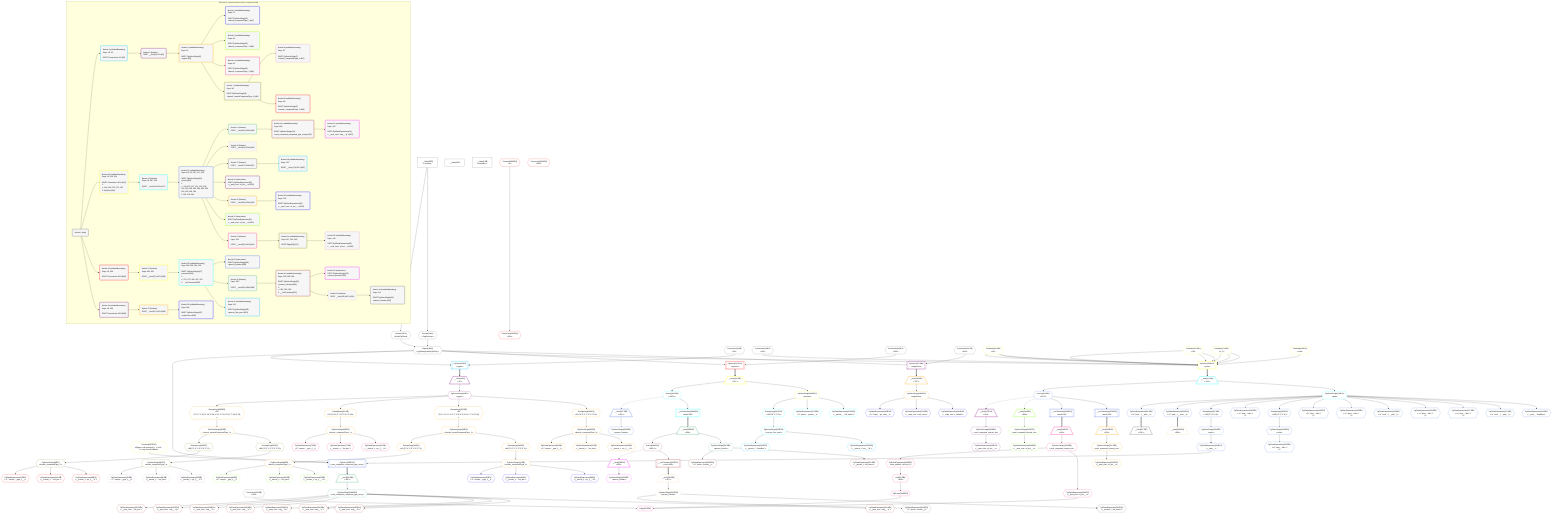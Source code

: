 %%{init: {'themeVariables': { 'fontSize': '12px'}}}%%
graph TD
    classDef path fill:#eee,stroke:#000,color:#000
    classDef plan fill:#fff,stroke-width:1px,color:#000
    classDef itemplan fill:#fff,stroke-width:2px,color:#000
    classDef unbatchedplan fill:#dff,stroke-width:1px,color:#000
    classDef sideeffectplan fill:#fcc,stroke-width:2px,color:#000
    classDef bucket fill:#f6f6f6,color:#000,stroke-width:2px,text-align:left


    %% plan dependencies
    Object18{{"Object[18∈0]<br />ᐸ{pgSettings,withPgClient}ᐳ"}}:::plan
    Access16{{"Access[16∈0]<br />ᐸ3.pgSettingsᐳ"}}:::plan
    Access17{{"Access[17∈0]<br />ᐸ3.withPgClientᐳ"}}:::plan
    Access16 & Access17 --> Object18
    __Value3["__Value[3∈0]<br />ᐸcontextᐳ"]:::plan
    __Value3 --> Access16
    __Value3 --> Access17
    __Value0["__Value[0∈0]"]:::plan
    __Value5["__Value[5∈0]<br />ᐸrootValueᐳ"]:::plan
    Connection19{{"Connection[19∈0]<br />ᐸ15ᐳ"}}:::plan
    Connection115{{"Connection[115∈0]<br />ᐸ111ᐳ"}}:::plan
    Connection224{{"Connection[224∈0]<br />ᐸ220ᐳ"}}:::plan
    Connection266{{"Connection[266∈0]<br />ᐸ262ᐳ"}}:::plan
    Connection336{{"Connection[336∈0]<br />ᐸ332ᐳ"}}:::plan
    PgSelect337[["PgSelect[337∈36]<br />ᐸedgeCaseᐳ"]]:::plan
    Object18 & Connection336 --> PgSelect337
    PgSelect267[["PgSelect[267∈26]<br />ᐸpersonᐳ"]]:::plan
    Object18 & Connection266 --> PgSelect267
    Connection305{{"Connection[305∈26]<br />ᐸ301ᐳ"}}:::plan
    Constant385{{"Constant[385∈26]<br />ᐸ1ᐳ"}}:::plan
    Constant385 --> Connection305
    Connection284{{"Connection[284∈26]<br />ᐸ280ᐳ"}}:::plan
    PgSelect116[["PgSelect[116∈10]<br />ᐸpostᐳ"]]:::plan
    Constant369{{"Constant[369∈10]<br />ᐸ15ᐳ"}}:::plan
    Constant370{{"Constant[370∈10]<br />ᐸ20ᐳ"}}:::plan
    Constant371{{"Constant[371∈10]<br />ᐸ'[...]'ᐳ"}}:::plan
    Constant146{{"Constant[146∈10]<br />ᐸnullᐳ"}}:::plan
    Object18 & Connection115 & Constant369 & Constant370 & Constant371 & Constant369 & Constant370 & Constant371 & Constant370 & Constant371 & Constant369 & Constant146 --> PgSelect116
    Constant387{{"Constant[387∈10]<br />ᐸ[Object: null prototype] {   a: 419,   b: 'easy cheesy bakedᐳ"}}:::plan
    PgSelect20[["PgSelect[20∈1]<br />ᐸtypesᐳ"]]:::plan
    Object18 & Connection19 --> PgSelect20
    __Item21[/"__Item[21∈2]<br />ᐸ20ᐳ"\]:::itemplan
    PgSelect20 ==> __Item21
    PgSelectSingle22{{"PgSelectSingle[22∈2]<br />ᐸtypesᐳ"}}:::plan
    __Item21 --> PgSelectSingle22
    __Item117[/"__Item[117∈11]<br />ᐸ116ᐳ"\]:::itemplan
    PgSelect116 ==> __Item117
    PgSelectSingle118{{"PgSelectSingle[118∈11]<br />ᐸpostᐳ"}}:::plan
    __Item117 --> PgSelectSingle118
    __Item268[/"__Item[268∈27]<br />ᐸ267ᐳ"\]:::itemplan
    PgSelect267 ==> __Item268
    PgSelectSingle269{{"PgSelectSingle[269∈27]<br />ᐸpersonᐳ"}}:::plan
    __Item268 --> PgSelectSingle269
    __Item338[/"__Item[338∈37]<br />ᐸ337ᐳ"\]:::itemplan
    PgSelect337 ==> __Item338
    PgSelectSingle339{{"PgSelectSingle[339∈37]<br />ᐸedgeCaseᐳ"}}:::plan
    __Item338 --> PgSelectSingle339
    PgSelect185[["PgSelect[185∈12]<br />ᐸpost_computed_compound_type_arrayᐳ"]]:::plan
    PgClassExpression184{{"PgClassExpression[184∈12]<br />ᐸ__post__ᐳ"}}:::plan
    Object18 & PgClassExpression184 & Constant387 --> PgSelect185
    RemapKeys344{{"RemapKeys[344∈3]<br />ᐸ22:{”0”:0,”1”:1,”2”:2,”3”:3}ᐳ"}}:::plan
    PgSelectSingle22 --> RemapKeys344
    PgSelectSingle29{{"PgSelectSingle[29∈3]<br />ᐸfrmcdc_compoundType_1ᐳ"}}:::plan
    RemapKeys344 --> PgSelectSingle29
    PgClassExpression30{{"PgClassExpression[30∈3]<br />ᐸ__frmcdc_c...pe_1__.”a”ᐳ"}}:::plan
    PgSelectSingle29 --> PgClassExpression30
    PgClassExpression31{{"PgClassExpression[31∈3]<br />ᐸ__frmcdc_c....”foo_bar”ᐳ"}}:::plan
    PgSelectSingle29 --> PgClassExpression31
    PgClassExpression33{{"PgClassExpression[33∈3]<br />ᐸ”c”.”compo..._type_1__)ᐳ"}}:::plan
    PgSelectSingle29 --> PgClassExpression33
    RemapKeys350{{"RemapKeys[350∈3]<br />ᐸ22:{”0”:4,”1”:5,”2”:6,”3”:7,”4”:8,”5”:9,”6”:10,”7”:11,”8”:12}ᐳ"}}:::plan
    PgSelectSingle22 --> RemapKeys350
    PgSelectSingle40{{"PgSelectSingle[40∈3]<br />ᐸfrmcdc_nestedCompoundType_1ᐳ"}}:::plan
    RemapKeys350 --> PgSelectSingle40
    RemapKeys346{{"RemapKeys[346∈3]<br />ᐸ40:{”0”:0,”1”:1,”2”:2,”3”:3}ᐳ"}}:::plan
    PgSelectSingle40 --> RemapKeys346
    PgSelectSingle47{{"PgSelectSingle[47∈3]<br />ᐸfrmcdc_compoundType_1ᐳ"}}:::plan
    RemapKeys346 --> PgSelectSingle47
    RemapKeys348{{"RemapKeys[348∈3]<br />ᐸ40:{”0”:4,”1”:5,”2”:6,”3”:7}ᐳ"}}:::plan
    PgSelectSingle40 --> RemapKeys348
    PgSelectSingle58{{"PgSelectSingle[58∈3]<br />ᐸfrmcdc_compoundType_1ᐳ"}}:::plan
    RemapKeys348 --> PgSelectSingle58
    RemapKeys352{{"RemapKeys[352∈3]<br />ᐸ22:{”0”:13,”1”:14,”2”:15,”3”:16}ᐳ"}}:::plan
    PgSelectSingle22 --> RemapKeys352
    PgSelectSingle69{{"PgSelectSingle[69∈3]<br />ᐸfrmcdc_compoundType_1ᐳ"}}:::plan
    RemapKeys352 --> PgSelectSingle69
    RemapKeys358{{"RemapKeys[358∈3]<br />ᐸ22:{”0”:17,”1”:18,”2”:19,”3”:20,”4”:21,”5”:22,”6”:23,”7”:24,”8”:25}ᐳ"}}:::plan
    PgSelectSingle22 --> RemapKeys358
    PgSelectSingle80{{"PgSelectSingle[80∈3]<br />ᐸfrmcdc_nestedCompoundType_1ᐳ"}}:::plan
    RemapKeys358 --> PgSelectSingle80
    PgClassExpression119{{"PgClassExpression[119∈12]<br />ᐸ__post__.”headline”ᐳ"}}:::plan
    PgSelectSingle118 --> PgClassExpression119
    PgClassExpression123{{"PgClassExpression[123∈12]<br />ᐸ”a”.”post_...(__post__)ᐳ"}}:::plan
    PgSelectSingle118 --> PgClassExpression123
    PgClassExpression127{{"PgClassExpression[127∈12]<br />ᐸ”a”.”post_...lder! */<br />)ᐳ"}}:::plan
    PgSelectSingle118 --> PgClassExpression127
    PgClassExpression131{{"PgClassExpression[131∈12]<br />ᐸ”a”.”post_...lder! */<br />)ᐳ"}}:::plan
    PgSelectSingle118 --> PgClassExpression131
    PgClassExpression135{{"PgClassExpression[135∈12]<br />ᐸ”a”.”post_...(__post__)ᐳ"}}:::plan
    PgSelectSingle118 --> PgClassExpression135
    PgClassExpression139{{"PgClassExpression[139∈12]<br />ᐸ”a”.”post_...lder! */<br />)ᐳ"}}:::plan
    PgSelectSingle118 --> PgClassExpression139
    PgClassExpression143{{"PgClassExpression[143∈12]<br />ᐸ”a”.”post_...lder! */<br />)ᐳ"}}:::plan
    PgSelectSingle118 --> PgClassExpression143
    RemapKeys360{{"RemapKeys[360∈12]<br />ᐸ118:{”0”:1,”1”:2}ᐳ"}}:::plan
    PgSelectSingle118 --> RemapKeys360
    PgSelectSingle153{{"PgSelectSingle[153∈12]<br />ᐸpostᐳ"}}:::plan
    RemapKeys360 --> PgSelectSingle153
    PgClassExpression155{{"PgClassExpression[155∈12]<br />ᐸ”a”.”post_...lder! */<br />)ᐳ"}}:::plan
    PgSelectSingle153 --> PgClassExpression155
    PgClassExpression159{{"PgClassExpression[159∈12]<br />ᐸ”a”.”post_...lder! */<br />)ᐳ"}}:::plan
    PgSelectSingle118 --> PgClassExpression159
    RemapKeys362{{"RemapKeys[362∈12]<br />ᐸ118:{”0”:3,”1”:4}ᐳ"}}:::plan
    PgSelectSingle118 --> RemapKeys362
    PgSelectSingle183{{"PgSelectSingle[183∈12]<br />ᐸpostᐳ"}}:::plan
    RemapKeys362 --> PgSelectSingle183
    PgSelectSingle183 --> PgClassExpression184
    PgClassExpression203{{"PgClassExpression[203∈12]<br />ᐸ”a”.”post_...(__post__)ᐳ"}}:::plan
    PgSelectSingle118 --> PgClassExpression203
    PgClassExpression206{{"PgClassExpression[206∈12]<br />ᐸ”a”.”post_...(__post__)ᐳ"}}:::plan
    PgSelectSingle118 --> PgClassExpression206
    Access364{{"Access[364∈12]<br />ᐸ117.5ᐳ"}}:::plan
    __Item117 --> Access364
    __ListTransform226[["__ListTransform[226∈12]<br />ᐸeach:225ᐳ"]]:::plan
    Access364 --> __ListTransform226
    __ListTransform240[["__ListTransform[240∈12]<br />ᐸeach:239ᐳ"]]:::plan
    Access364 --> __ListTransform240
    PgClassExpression270{{"PgClassExpression[270∈28]<br />ᐸ__person__...full_name”ᐳ"}}:::plan
    PgSelectSingle269 --> PgClassExpression270
    PgClassExpression272{{"PgClassExpression[272∈28]<br />ᐸ”c”.”perso..._person__)ᐳ"}}:::plan
    PgSelectSingle269 --> PgClassExpression272
    Access366{{"Access[366∈28]<br />ᐸ268.1ᐳ"}}:::plan
    __Item268 --> Access366
    __ListTransform286[["__ListTransform[286∈28]<br />ᐸeach:285ᐳ"]]:::plan
    Access366 --> __ListTransform286
    RemapKeys367{{"RemapKeys[367∈28]<br />ᐸ269:{”0”:2,”1”:3}ᐳ"}}:::plan
    PgSelectSingle269 --> RemapKeys367
    PgSelectSingle321{{"PgSelectSingle[321∈28]<br />ᐸperson_first_postᐳ"}}:::plan
    RemapKeys367 --> PgSelectSingle321
    PgClassExpression340{{"PgClassExpression[340∈38]<br />ᐸ__edge_cas...s_default”ᐳ"}}:::plan
    PgSelectSingle339 --> PgClassExpression340
    PgClassExpression341{{"PgClassExpression[341∈38]<br />ᐸ__edge_cas...cast_easy”ᐳ"}}:::plan
    PgSelectSingle339 --> PgClassExpression341
    PgClassExpression343{{"PgClassExpression[343∈38]<br />ᐸ”c”.”edge_...ge_case__)ᐳ"}}:::plan
    PgSelectSingle339 --> PgClassExpression343
    Edge247{{"Edge[247∈23]"}}:::plan
    PgClassExpression246{{"PgClassExpression[246∈23]<br />ᐸ__post_com...al_set__.vᐳ"}}:::plan
    PgCursor248{{"PgCursor[248∈23]"}}:::plan
    PgClassExpression246 & PgCursor248 & Connection224 --> Edge247
    __Item244[/"__Item[244∈23]<br />ᐸ240ᐳ"\]:::itemplan
    __ListTransform240 ==> __Item244
    PgSelectSingle245{{"PgSelectSingle[245∈23]<br />ᐸpost_computed_interval_setᐳ"}}:::plan
    __Item244 --> PgSelectSingle245
    PgSelectSingle245 --> PgClassExpression246
    PgClassExpression249{{"PgClassExpression[249∈23]<br />ᐸrow_number...tion by 1)ᐳ"}}:::plan
    PgSelectSingle245 --> PgClassExpression249
    List250{{"List[250∈23]<br />ᐸ249ᐳ"}}:::plan
    PgClassExpression249 --> List250
    List250 --> PgCursor248
    __Item241[/"__Item[241∈22]<br />ᐸ364ᐳ"\]:::itemplan
    Access364 -.-> __Item241
    PgSelectSingle242{{"PgSelectSingle[242∈22]<br />ᐸpost_computed_interval_setᐳ"}}:::plan
    __Item241 --> PgSelectSingle242
    PgClassExpression243{{"PgClassExpression[243∈22]<br />ᐸ__post_com...al_set__.vᐳ"}}:::plan
    PgSelectSingle242 --> PgClassExpression243
    __Item230[/"__Item[230∈20]<br />ᐸ226ᐳ"\]:::itemplan
    __ListTransform226 ==> __Item230
    PgSelectSingle231{{"PgSelectSingle[231∈20]<br />ᐸpost_computed_interval_setᐳ"}}:::plan
    __Item230 --> PgSelectSingle231
    PgClassExpression232{{"PgClassExpression[232∈20]<br />ᐸ__post_com...al_set__.vᐳ"}}:::plan
    PgSelectSingle231 --> PgClassExpression232
    RemapKeys354{{"RemapKeys[354∈7]<br />ᐸ80:{”0”:0,”1”:1,”2”:2,”3”:3}ᐳ"}}:::plan
    PgSelectSingle80 --> RemapKeys354
    PgSelectSingle87{{"PgSelectSingle[87∈7]<br />ᐸfrmcdc_compoundType_1ᐳ"}}:::plan
    RemapKeys354 --> PgSelectSingle87
    RemapKeys356{{"RemapKeys[356∈7]<br />ᐸ80:{”0”:4,”1”:5,”2”:6,”3”:7}ᐳ"}}:::plan
    PgSelectSingle80 --> RemapKeys356
    PgSelectSingle98{{"PgSelectSingle[98∈7]<br />ᐸfrmcdc_compoundType_1ᐳ"}}:::plan
    RemapKeys356 --> PgSelectSingle98
    __Item227[/"__Item[227∈19]<br />ᐸ364ᐳ"\]:::itemplan
    Access364 -.-> __Item227
    PgSelectSingle228{{"PgSelectSingle[228∈19]<br />ᐸpost_computed_interval_setᐳ"}}:::plan
    __Item227 --> PgSelectSingle228
    PgClassExpression229{{"PgClassExpression[229∈19]<br />ᐸ__post_com...al_set__.vᐳ"}}:::plan
    PgSelectSingle228 --> PgClassExpression229
    PgClassExpression70{{"PgClassExpression[70∈6]<br />ᐸ__frmcdc_c...pe_1__.”a”ᐳ"}}:::plan
    PgSelectSingle69 --> PgClassExpression70
    PgClassExpression71{{"PgClassExpression[71∈6]<br />ᐸ__frmcdc_c....”foo_bar”ᐳ"}}:::plan
    PgSelectSingle69 --> PgClassExpression71
    PgClassExpression73{{"PgClassExpression[73∈6]<br />ᐸ”c”.”compo..._type_1__)ᐳ"}}:::plan
    PgSelectSingle69 --> PgClassExpression73
    __Item207[/"__Item[207∈17]<br />ᐸ206ᐳ"\]:::itemplan
    PgClassExpression206 ==> __Item207
    PgClassExpression322{{"PgClassExpression[322∈35]<br />ᐸ__person_f...ost__.”id”ᐳ"}}:::plan
    PgSelectSingle321 --> PgClassExpression322
    PgClassExpression323{{"PgClassExpression[323∈35]<br />ᐸ__person_f...”headline”ᐳ"}}:::plan
    PgSelectSingle321 --> PgClassExpression323
    PgClassExpression59{{"PgClassExpression[59∈5]<br />ᐸ__frmcdc_c...pe_1__.”a”ᐳ"}}:::plan
    PgSelectSingle58 --> PgClassExpression59
    PgClassExpression60{{"PgClassExpression[60∈5]<br />ᐸ__frmcdc_c....”foo_bar”ᐳ"}}:::plan
    PgSelectSingle58 --> PgClassExpression60
    PgClassExpression62{{"PgClassExpression[62∈5]<br />ᐸ”c”.”compo..._type_1__)ᐳ"}}:::plan
    PgSelectSingle58 --> PgClassExpression62
    __Item204[/"__Item[204∈16]<br />ᐸ203ᐳ"\]:::itemplan
    PgClassExpression203 ==> __Item204
    __Item289[/"__Item[289∈30]<br />ᐸ286ᐳ"\]:::itemplan
    __ListTransform286 ==> __Item289
    PgSelectSingle290{{"PgSelectSingle[290∈30]<br />ᐸperson_friendsᐳ"}}:::plan
    __Item289 --> PgSelectSingle290
    PgClassExpression48{{"PgClassExpression[48∈4]<br />ᐸ__frmcdc_c...pe_1__.”a”ᐳ"}}:::plan
    PgSelectSingle47 --> PgClassExpression48
    PgClassExpression49{{"PgClassExpression[49∈4]<br />ᐸ__frmcdc_c....”foo_bar”ᐳ"}}:::plan
    PgSelectSingle47 --> PgClassExpression49
    PgClassExpression51{{"PgClassExpression[51∈4]<br />ᐸ”c”.”compo..._type_1__)ᐳ"}}:::plan
    PgSelectSingle47 --> PgClassExpression51
    __Item189[/"__Item[189∈13]<br />ᐸ185ᐳ"\]:::itemplan
    PgSelect185 ==> __Item189
    PgSelectSingle190{{"PgSelectSingle[190∈13]<br />ᐸpost_computed_compound_type_arrayᐳ"}}:::plan
    __Item189 --> PgSelectSingle190
    __Item287[/"__Item[287∈29]<br />ᐸ366ᐳ"\]:::itemplan
    Access366 -.-> __Item287
    PgSelectSingle288{{"PgSelectSingle[288∈29]<br />ᐸperson_friendsᐳ"}}:::plan
    __Item287 --> PgSelectSingle288
    PgClassExpression99{{"PgClassExpression[99∈9]<br />ᐸ__frmcdc_c...pe_1__.”a”ᐳ"}}:::plan
    PgSelectSingle98 --> PgClassExpression99
    PgClassExpression100{{"PgClassExpression[100∈9]<br />ᐸ__frmcdc_c....”foo_bar”ᐳ"}}:::plan
    PgSelectSingle98 --> PgClassExpression100
    PgClassExpression102{{"PgClassExpression[102∈9]<br />ᐸ”c”.”compo..._type_1__)ᐳ"}}:::plan
    PgSelectSingle98 --> PgClassExpression102
    PgClassExpression88{{"PgClassExpression[88∈8]<br />ᐸ__frmcdc_c...pe_1__.”a”ᐳ"}}:::plan
    PgSelectSingle87 --> PgClassExpression88
    PgClassExpression89{{"PgClassExpression[89∈8]<br />ᐸ__frmcdc_c....”foo_bar”ᐳ"}}:::plan
    PgSelectSingle87 --> PgClassExpression89
    PgClassExpression91{{"PgClassExpression[91∈8]<br />ᐸ”c”.”compo..._type_1__)ᐳ"}}:::plan
    PgSelectSingle87 --> PgClassExpression91
    PgClassExpression191{{"PgClassExpression[191∈14]<br />ᐸ__post_com...rray__.”a”ᐳ"}}:::plan
    PgSelectSingle190 --> PgClassExpression191
    PgClassExpression192{{"PgClassExpression[192∈14]<br />ᐸ__post_com...rray__.”b”ᐳ"}}:::plan
    PgSelectSingle190 --> PgClassExpression192
    PgClassExpression193{{"PgClassExpression[193∈14]<br />ᐸ__post_com...rray__.”c”ᐳ"}}:::plan
    PgSelectSingle190 --> PgClassExpression193
    PgClassExpression194{{"PgClassExpression[194∈14]<br />ᐸ__post_com...rray__.”d”ᐳ"}}:::plan
    PgSelectSingle190 --> PgClassExpression194
    PgClassExpression195{{"PgClassExpression[195∈14]<br />ᐸ__post_com...rray__.”e”ᐳ"}}:::plan
    PgSelectSingle190 --> PgClassExpression195
    PgClassExpression196{{"PgClassExpression[196∈14]<br />ᐸ__post_com...rray__.”f”ᐳ"}}:::plan
    PgSelectSingle190 --> PgClassExpression196
    PgClassExpression197{{"PgClassExpression[197∈14]<br />ᐸ__post_com...rray__.”g”ᐳ"}}:::plan
    PgSelectSingle190 --> PgClassExpression197
    PgClassExpression201{{"PgClassExpression[201∈14]<br />ᐸ__post_com....”foo_bar”ᐳ"}}:::plan
    PgSelectSingle190 --> PgClassExpression201
    PgClassExpression291{{"PgClassExpression[291∈31]<br />ᐸ__person_f...full_name”ᐳ"}}:::plan
    PgSelectSingle290 --> PgClassExpression291
    PgClassExpression293{{"PgClassExpression[293∈31]<br />ᐸ”c”.”perso...friends__)ᐳ"}}:::plan
    PgSelectSingle290 --> PgClassExpression293
    Access365{{"Access[365∈31]<br />ᐸ289.1ᐳ"}}:::plan
    __Item289 --> Access365
    __ListTransform307[["__ListTransform[307∈31]<br />ᐸeach:306ᐳ"]]:::plan
    Access365 --> __ListTransform307
    __Item310[/"__Item[310∈33]<br />ᐸ307ᐳ"\]:::itemplan
    __ListTransform307 ==> __Item310
    PgSelectSingle311{{"PgSelectSingle[311∈33]<br />ᐸperson_friendsᐳ"}}:::plan
    __Item310 --> PgSelectSingle311
    __Item308[/"__Item[308∈32]<br />ᐸ365ᐳ"\]:::itemplan
    Access365 -.-> __Item308
    PgSelectSingle309{{"PgSelectSingle[309∈32]<br />ᐸperson_friendsᐳ"}}:::plan
    __Item308 --> PgSelectSingle309
    PgClassExpression312{{"PgClassExpression[312∈34]<br />ᐸ__person_f...full_name”ᐳ"}}:::plan
    PgSelectSingle311 --> PgClassExpression312
    PgClassExpression314{{"PgClassExpression[314∈34]<br />ᐸ”c”.”perso...friends__)ᐳ"}}:::plan
    PgSelectSingle311 --> PgClassExpression314

    %% define steps

    subgraph "Buckets for queries/v4/procedure-computed-fields"
    Bucket0("Bucket 0 (root)"):::bucket
    classDef bucket0 stroke:#696969
    class Bucket0,__Value0,__Value3,__Value5,Access16,Access17,Object18,Connection19,Connection115,Connection224,Connection266,Connection336 bucket0
    Bucket1("Bucket 1 (nullableBoundary)<br />Deps: 18, 19<br /><br />ROOT Connectionᐸ15ᐳ[19]"):::bucket
    classDef bucket1 stroke:#00bfff
    class Bucket1,PgSelect20 bucket1
    Bucket2("Bucket 2 (listItem)<br />ROOT __Item{2}ᐸ20ᐳ[21]"):::bucket
    classDef bucket2 stroke:#7f007f
    class Bucket2,__Item21,PgSelectSingle22 bucket2
    Bucket3("Bucket 3 (nullableBoundary)<br />Deps: 22<br /><br />ROOT PgSelectSingle{2}ᐸtypesᐳ[22]"):::bucket
    classDef bucket3 stroke:#ffa500
    class Bucket3,PgSelectSingle29,PgClassExpression30,PgClassExpression31,PgClassExpression33,PgSelectSingle40,PgSelectSingle47,PgSelectSingle58,PgSelectSingle69,PgSelectSingle80,RemapKeys344,RemapKeys346,RemapKeys348,RemapKeys350,RemapKeys352,RemapKeys358 bucket3
    Bucket4("Bucket 4 (nullableBoundary)<br />Deps: 47<br /><br />ROOT PgSelectSingle{3}ᐸfrmcdc_compoundType_1ᐳ[47]"):::bucket
    classDef bucket4 stroke:#0000ff
    class Bucket4,PgClassExpression48,PgClassExpression49,PgClassExpression51 bucket4
    Bucket5("Bucket 5 (nullableBoundary)<br />Deps: 58<br /><br />ROOT PgSelectSingle{3}ᐸfrmcdc_compoundType_1ᐳ[58]"):::bucket
    classDef bucket5 stroke:#7fff00
    class Bucket5,PgClassExpression59,PgClassExpression60,PgClassExpression62 bucket5
    Bucket6("Bucket 6 (nullableBoundary)<br />Deps: 69<br /><br />ROOT PgSelectSingle{3}ᐸfrmcdc_compoundType_1ᐳ[69]"):::bucket
    classDef bucket6 stroke:#ff1493
    class Bucket6,PgClassExpression70,PgClassExpression71,PgClassExpression73 bucket6
    Bucket7("Bucket 7 (nullableBoundary)<br />Deps: 80<br /><br />ROOT PgSelectSingle{3}ᐸfrmcdc_nestedCompoundType_1ᐳ[80]"):::bucket
    classDef bucket7 stroke:#808000
    class Bucket7,PgSelectSingle87,PgSelectSingle98,RemapKeys354,RemapKeys356 bucket7
    Bucket8("Bucket 8 (nullableBoundary)<br />Deps: 87<br /><br />ROOT PgSelectSingle{7}ᐸfrmcdc_compoundType_1ᐳ[87]"):::bucket
    classDef bucket8 stroke:#dda0dd
    class Bucket8,PgClassExpression88,PgClassExpression89,PgClassExpression91 bucket8
    Bucket9("Bucket 9 (nullableBoundary)<br />Deps: 98<br /><br />ROOT PgSelectSingle{7}ᐸfrmcdc_compoundType_1ᐳ[98]"):::bucket
    classDef bucket9 stroke:#ff0000
    class Bucket9,PgClassExpression99,PgClassExpression100,PgClassExpression102 bucket9
    Bucket10("Bucket 10 (nullableBoundary)<br />Deps: 18, 115, 224<br /><br />ROOT Connectionᐸ111ᐳ[115]<br />1: <br />ᐳ: 146, 369, 370, 371, 387<br />2: PgSelect[116]"):::bucket
    classDef bucket10 stroke:#ffff00
    class Bucket10,PgSelect116,Constant146,Constant369,Constant370,Constant371,Constant387 bucket10
    Bucket11("Bucket 11 (listItem)<br />Deps: 18, 387, 224<br /><br />ROOT __Item{11}ᐸ116ᐳ[117]"):::bucket
    classDef bucket11 stroke:#00ffff
    class Bucket11,__Item117,PgSelectSingle118 bucket11
    Bucket12("Bucket 12 (nullableBoundary)<br />Deps: 118, 18, 387, 117, 224<br /><br />ROOT PgSelectSingle{11}ᐸpostᐳ[118]<br />1: <br />ᐳ: 119, 123, 127, 131, 135, 139, 143, 159, 203, 206, 360, 362, 364, 153, 155, 183, 184<br />2: 185, 226, 240"):::bucket
    classDef bucket12 stroke:#4169e1
    class Bucket12,PgClassExpression119,PgClassExpression123,PgClassExpression127,PgClassExpression131,PgClassExpression135,PgClassExpression139,PgClassExpression143,PgSelectSingle153,PgClassExpression155,PgClassExpression159,PgSelectSingle183,PgClassExpression184,PgSelect185,PgClassExpression203,PgClassExpression206,__ListTransform226,__ListTransform240,RemapKeys360,RemapKeys362,Access364 bucket12
    Bucket13("Bucket 13 (listItem)<br />ROOT __Item{13}ᐸ185ᐳ[189]"):::bucket
    classDef bucket13 stroke:#3cb371
    class Bucket13,__Item189,PgSelectSingle190 bucket13
    Bucket14("Bucket 14 (nullableBoundary)<br />Deps: 190<br /><br />ROOT PgSelectSingle{13}ᐸpost_computed_compound_type_arrayᐳ[190]"):::bucket
    classDef bucket14 stroke:#a52a2a
    class Bucket14,PgClassExpression191,PgClassExpression192,PgClassExpression193,PgClassExpression194,PgClassExpression195,PgClassExpression196,PgClassExpression197,PgClassExpression201 bucket14
    Bucket15("Bucket 15 (nullableBoundary)<br />Deps: 197<br /><br />ROOT PgClassExpression{14}ᐸ__post_com...rray__.”g”ᐳ[197]"):::bucket
    classDef bucket15 stroke:#ff00ff
    class Bucket15 bucket15
    Bucket16("Bucket 16 (listItem)<br />ROOT __Item{16}ᐸ203ᐳ[204]"):::bucket
    classDef bucket16 stroke:#f5deb3
    class Bucket16,__Item204 bucket16
    Bucket17("Bucket 17 (listItem)<br />ROOT __Item{17}ᐸ206ᐳ[207]"):::bucket
    classDef bucket17 stroke:#696969
    class Bucket17,__Item207 bucket17
    Bucket18("Bucket 18 (nullableBoundary)<br />Deps: 207<br /><br />ROOT __Item{17}ᐸ206ᐳ[207]"):::bucket
    classDef bucket18 stroke:#00bfff
    class Bucket18 bucket18
    Bucket19("Bucket 19 (subroutine)<br />ROOT PgClassExpression{19}ᐸ__post_com...al_set__.vᐳ[229]"):::bucket
    classDef bucket19 stroke:#7f007f
    class Bucket19,__Item227,PgSelectSingle228,PgClassExpression229 bucket19
    Bucket20("Bucket 20 (listItem)<br />ROOT __Item{20}ᐸ226ᐳ[230]"):::bucket
    classDef bucket20 stroke:#ffa500
    class Bucket20,__Item230,PgSelectSingle231,PgClassExpression232 bucket20
    Bucket21("Bucket 21 (nullableBoundary)<br />Deps: 232<br /><br />ROOT PgClassExpression{20}ᐸ__post_com...al_set__.vᐳ[232]"):::bucket
    classDef bucket21 stroke:#0000ff
    class Bucket21 bucket21
    Bucket22("Bucket 22 (subroutine)<br />ROOT PgClassExpression{22}ᐸ__post_com...al_set__.vᐳ[243]"):::bucket
    classDef bucket22 stroke:#7fff00
    class Bucket22,__Item241,PgSelectSingle242,PgClassExpression243 bucket22
    Bucket23("Bucket 23 (listItem)<br />Deps: 224<br /><br />ROOT __Item{23}ᐸ240ᐳ[244]"):::bucket
    classDef bucket23 stroke:#ff1493
    class Bucket23,__Item244,PgSelectSingle245,PgClassExpression246,Edge247,PgCursor248,PgClassExpression249,List250 bucket23
    Bucket24("Bucket 24 (nullableBoundary)<br />Deps: 247, 246, 248<br /><br />ROOT Edge{23}[247]"):::bucket
    classDef bucket24 stroke:#808000
    class Bucket24 bucket24
    Bucket25("Bucket 25 (nullableBoundary)<br />Deps: 246<br /><br />ROOT PgClassExpression{23}ᐸ__post_com...al_set__.vᐳ[246]"):::bucket
    classDef bucket25 stroke:#dda0dd
    class Bucket25 bucket25
    Bucket26("Bucket 26 (nullableBoundary)<br />Deps: 18, 266<br /><br />ROOT Connectionᐸ262ᐳ[266]"):::bucket
    classDef bucket26 stroke:#ff0000
    class Bucket26,PgSelect267,Connection284,Connection305,Constant385 bucket26
    Bucket27("Bucket 27 (listItem)<br />Deps: 284, 305<br /><br />ROOT __Item{27}ᐸ267ᐳ[268]"):::bucket
    classDef bucket27 stroke:#ffff00
    class Bucket27,__Item268,PgSelectSingle269 bucket27
    Bucket28("Bucket 28 (nullableBoundary)<br />Deps: 269, 268, 284, 305<br /><br />ROOT PgSelectSingle{27}ᐸpersonᐳ[269]<br />1: <br />ᐳ: 270, 272, 366, 367, 321<br />2: __ListTransform[286]"):::bucket
    classDef bucket28 stroke:#00ffff
    class Bucket28,PgClassExpression270,PgClassExpression272,__ListTransform286,PgSelectSingle321,Access366,RemapKeys367 bucket28
    Bucket29("Bucket 29 (subroutine)<br />ROOT PgSelectSingle{29}ᐸperson_friendsᐳ[288]"):::bucket
    classDef bucket29 stroke:#4169e1
    class Bucket29,__Item287,PgSelectSingle288 bucket29
    Bucket30("Bucket 30 (listItem)<br />Deps: 305<br /><br />ROOT __Item{30}ᐸ286ᐳ[289]"):::bucket
    classDef bucket30 stroke:#3cb371
    class Bucket30,__Item289,PgSelectSingle290 bucket30
    Bucket31("Bucket 31 (nullableBoundary)<br />Deps: 290, 289, 305<br /><br />ROOT PgSelectSingle{30}ᐸperson_friendsᐳ[290]<br />1: <br />ᐳ: 291, 293, 365<br />2: __ListTransform[307]"):::bucket
    classDef bucket31 stroke:#a52a2a
    class Bucket31,PgClassExpression291,PgClassExpression293,__ListTransform307,Access365 bucket31
    Bucket32("Bucket 32 (subroutine)<br />ROOT PgSelectSingle{32}ᐸperson_friendsᐳ[309]"):::bucket
    classDef bucket32 stroke:#ff00ff
    class Bucket32,__Item308,PgSelectSingle309 bucket32
    Bucket33("Bucket 33 (listItem)<br />ROOT __Item{33}ᐸ307ᐳ[310]"):::bucket
    classDef bucket33 stroke:#f5deb3
    class Bucket33,__Item310,PgSelectSingle311 bucket33
    Bucket34("Bucket 34 (nullableBoundary)<br />Deps: 311<br /><br />ROOT PgSelectSingle{33}ᐸperson_friendsᐳ[311]"):::bucket
    classDef bucket34 stroke:#696969
    class Bucket34,PgClassExpression312,PgClassExpression314 bucket34
    Bucket35("Bucket 35 (nullableBoundary)<br />Deps: 321<br /><br />ROOT PgSelectSingle{28}ᐸperson_first_postᐳ[321]"):::bucket
    classDef bucket35 stroke:#00bfff
    class Bucket35,PgClassExpression322,PgClassExpression323 bucket35
    Bucket36("Bucket 36 (nullableBoundary)<br />Deps: 18, 336<br /><br />ROOT Connectionᐸ332ᐳ[336]"):::bucket
    classDef bucket36 stroke:#7f007f
    class Bucket36,PgSelect337 bucket36
    Bucket37("Bucket 37 (listItem)<br />ROOT __Item{37}ᐸ337ᐳ[338]"):::bucket
    classDef bucket37 stroke:#ffa500
    class Bucket37,__Item338,PgSelectSingle339 bucket37
    Bucket38("Bucket 38 (nullableBoundary)<br />Deps: 339<br /><br />ROOT PgSelectSingle{37}ᐸedgeCaseᐳ[339]"):::bucket
    classDef bucket38 stroke:#0000ff
    class Bucket38,PgClassExpression340,PgClassExpression341,PgClassExpression343 bucket38
    Bucket0 --> Bucket1 & Bucket10 & Bucket26 & Bucket36
    Bucket1 --> Bucket2
    Bucket2 --> Bucket3
    Bucket3 --> Bucket4 & Bucket5 & Bucket6 & Bucket7
    Bucket7 --> Bucket8 & Bucket9
    Bucket10 --> Bucket11
    Bucket11 --> Bucket12
    Bucket12 --> Bucket13 & Bucket16 & Bucket17 & Bucket19 & Bucket20 & Bucket22 & Bucket23
    Bucket13 --> Bucket14
    Bucket14 --> Bucket15
    Bucket17 --> Bucket18
    Bucket20 --> Bucket21
    Bucket23 --> Bucket24
    Bucket24 --> Bucket25
    Bucket26 --> Bucket27
    Bucket27 --> Bucket28
    Bucket28 --> Bucket29 & Bucket30 & Bucket35
    Bucket30 --> Bucket31
    Bucket31 --> Bucket32 & Bucket33
    Bucket33 --> Bucket34
    Bucket36 --> Bucket37
    Bucket37 --> Bucket38
    end